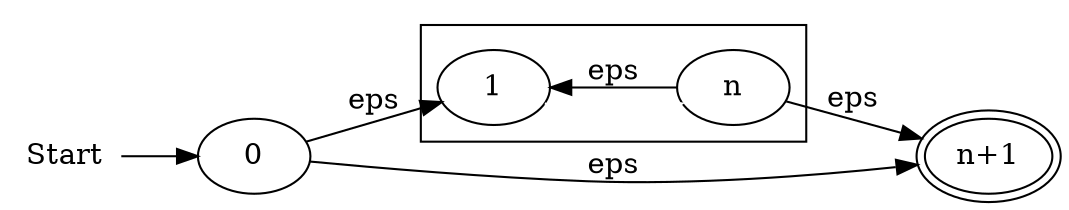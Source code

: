 digraph G {
    rankdir=LR;    
    Start->0;
    
    Start [shape = plaintext];
    subgraph cluster0 {
        1 -> n [ color = white ];
    };
    0 -> 1 [ label = eps ];
    0 -> "n+1" [ label = eps ];
    n -> "n+1" [ label = eps ];
    n -> 1 [ constraint = false, label = eps ];
    "n+1" [ peripheries = 2 ];
}
